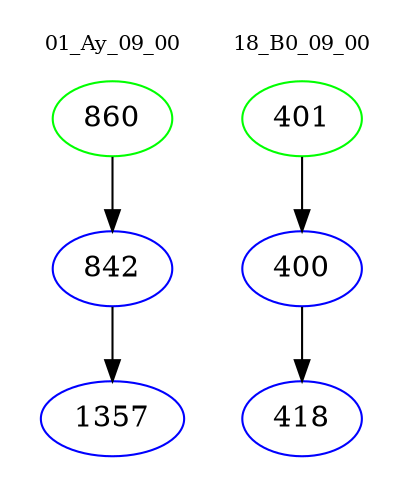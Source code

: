 digraph{
subgraph cluster_0 {
color = white
label = "01_Ay_09_00";
fontsize=10;
T0_860 [label="860", color="green"]
T0_860 -> T0_842 [color="black"]
T0_842 [label="842", color="blue"]
T0_842 -> T0_1357 [color="black"]
T0_1357 [label="1357", color="blue"]
}
subgraph cluster_1 {
color = white
label = "18_B0_09_00";
fontsize=10;
T1_401 [label="401", color="green"]
T1_401 -> T1_400 [color="black"]
T1_400 [label="400", color="blue"]
T1_400 -> T1_418 [color="black"]
T1_418 [label="418", color="blue"]
}
}
